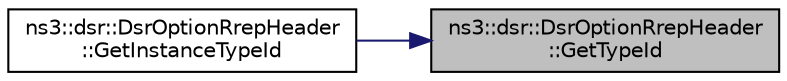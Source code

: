 digraph "ns3::dsr::DsrOptionRrepHeader::GetTypeId"
{
 // LATEX_PDF_SIZE
  edge [fontname="Helvetica",fontsize="10",labelfontname="Helvetica",labelfontsize="10"];
  node [fontname="Helvetica",fontsize="10",shape=record];
  rankdir="RL";
  Node1 [label="ns3::dsr::DsrOptionRrepHeader\l::GetTypeId",height=0.2,width=0.4,color="black", fillcolor="grey75", style="filled", fontcolor="black",tooltip="Get the type identificator."];
  Node1 -> Node2 [dir="back",color="midnightblue",fontsize="10",style="solid",fontname="Helvetica"];
  Node2 [label="ns3::dsr::DsrOptionRrepHeader\l::GetInstanceTypeId",height=0.2,width=0.4,color="black", fillcolor="white", style="filled",URL="$classns3_1_1dsr_1_1_dsr_option_rrep_header.html#a8c1b586335de153cc1d17a0908b2d441",tooltip="Get the instance type ID."];
}
